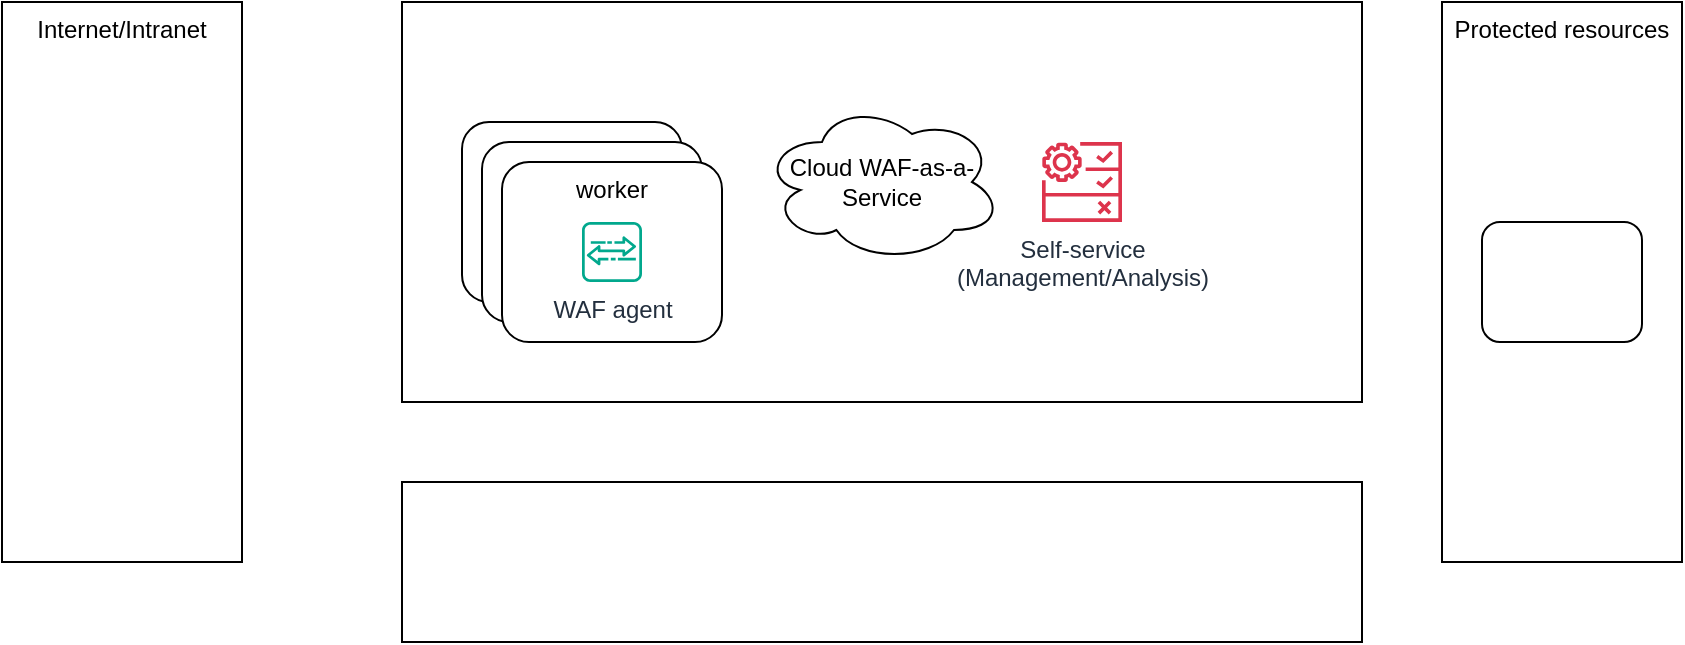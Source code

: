 <mxfile version="24.8.3">
  <diagram name="Страница — 1" id="EpYGhv_TGqBXXWEnbxPb">
    <mxGraphModel dx="1194" dy="755" grid="1" gridSize="10" guides="1" tooltips="1" connect="1" arrows="1" fold="1" page="1" pageScale="1" pageWidth="827" pageHeight="1169" math="0" shadow="0">
      <root>
        <mxCell id="0" />
        <mxCell id="1" parent="0" />
        <mxCell id="DpchlOPgr1H3XQHfYXvT-2" value="" style="rounded=0;whiteSpace=wrap;html=1;verticalAlign=top;" vertex="1" parent="1">
          <mxGeometry x="200" y="120" width="480" height="200" as="geometry" />
        </mxCell>
        <mxCell id="DpchlOPgr1H3XQHfYXvT-4" value="" style="rounded=0;whiteSpace=wrap;html=1;verticalAlign=bottom;" vertex="1" parent="1">
          <mxGeometry x="200" y="360" width="480" height="80" as="geometry" />
        </mxCell>
        <mxCell id="DpchlOPgr1H3XQHfYXvT-5" value="Internet/Intranet" style="rounded=0;whiteSpace=wrap;html=1;verticalAlign=top;" vertex="1" parent="1">
          <mxGeometry y="120" width="120" height="280" as="geometry" />
        </mxCell>
        <mxCell id="DpchlOPgr1H3XQHfYXvT-6" value="Protected resources" style="rounded=0;whiteSpace=wrap;html=1;verticalAlign=top;" vertex="1" parent="1">
          <mxGeometry x="720" y="120" width="120" height="280" as="geometry" />
        </mxCell>
        <mxCell id="DpchlOPgr1H3XQHfYXvT-7" value="" style="rounded=1;whiteSpace=wrap;html=1;" vertex="1" parent="1">
          <mxGeometry x="740" y="230" width="80" height="60" as="geometry" />
        </mxCell>
        <mxCell id="DpchlOPgr1H3XQHfYXvT-8" value="Cloud WAF-as-a-Service" style="ellipse;shape=cloud;whiteSpace=wrap;html=1;" vertex="1" parent="1">
          <mxGeometry x="380" y="170" width="120" height="80" as="geometry" />
        </mxCell>
        <mxCell id="DpchlOPgr1H3XQHfYXvT-10" value="&lt;div&gt;Self-service&lt;/div&gt;(Management/Analysis)" style="sketch=0;outlineConnect=0;fontColor=#232F3E;gradientColor=none;fillColor=#DD344C;strokeColor=none;dashed=0;verticalLabelPosition=bottom;verticalAlign=top;align=center;html=1;fontSize=12;fontStyle=0;aspect=fixed;pointerEvents=1;shape=mxgraph.aws4.waf_managed_rule;" vertex="1" parent="1">
          <mxGeometry x="520" y="190" width="40" height="40" as="geometry" />
        </mxCell>
        <mxCell id="DpchlOPgr1H3XQHfYXvT-12" value="worker" style="rounded=1;whiteSpace=wrap;html=1;verticalAlign=top;" vertex="1" parent="1">
          <mxGeometry x="230" y="180" width="110" height="90" as="geometry" />
        </mxCell>
        <mxCell id="DpchlOPgr1H3XQHfYXvT-14" value="worker" style="rounded=1;whiteSpace=wrap;html=1;verticalAlign=top;" vertex="1" parent="1">
          <mxGeometry x="240" y="190" width="110" height="90" as="geometry" />
        </mxCell>
        <mxCell id="DpchlOPgr1H3XQHfYXvT-16" value="worker" style="rounded=1;whiteSpace=wrap;html=1;verticalAlign=top;" vertex="1" parent="1">
          <mxGeometry x="250" y="200" width="110" height="90" as="geometry" />
        </mxCell>
        <mxCell id="DpchlOPgr1H3XQHfYXvT-17" value="WAF a&lt;span style=&quot;background-color: initial;&quot;&gt;gent&lt;/span&gt;" style="sketch=0;outlineConnect=0;fontColor=#232F3E;gradientColor=none;fillColor=#01A88D;strokeColor=none;dashed=0;verticalLabelPosition=bottom;verticalAlign=top;align=center;html=1;fontSize=12;fontStyle=0;aspect=fixed;shape=mxgraph.aws4.agent2;" vertex="1" parent="1">
          <mxGeometry x="290" y="230" width="30" height="30" as="geometry" />
        </mxCell>
      </root>
    </mxGraphModel>
  </diagram>
</mxfile>
